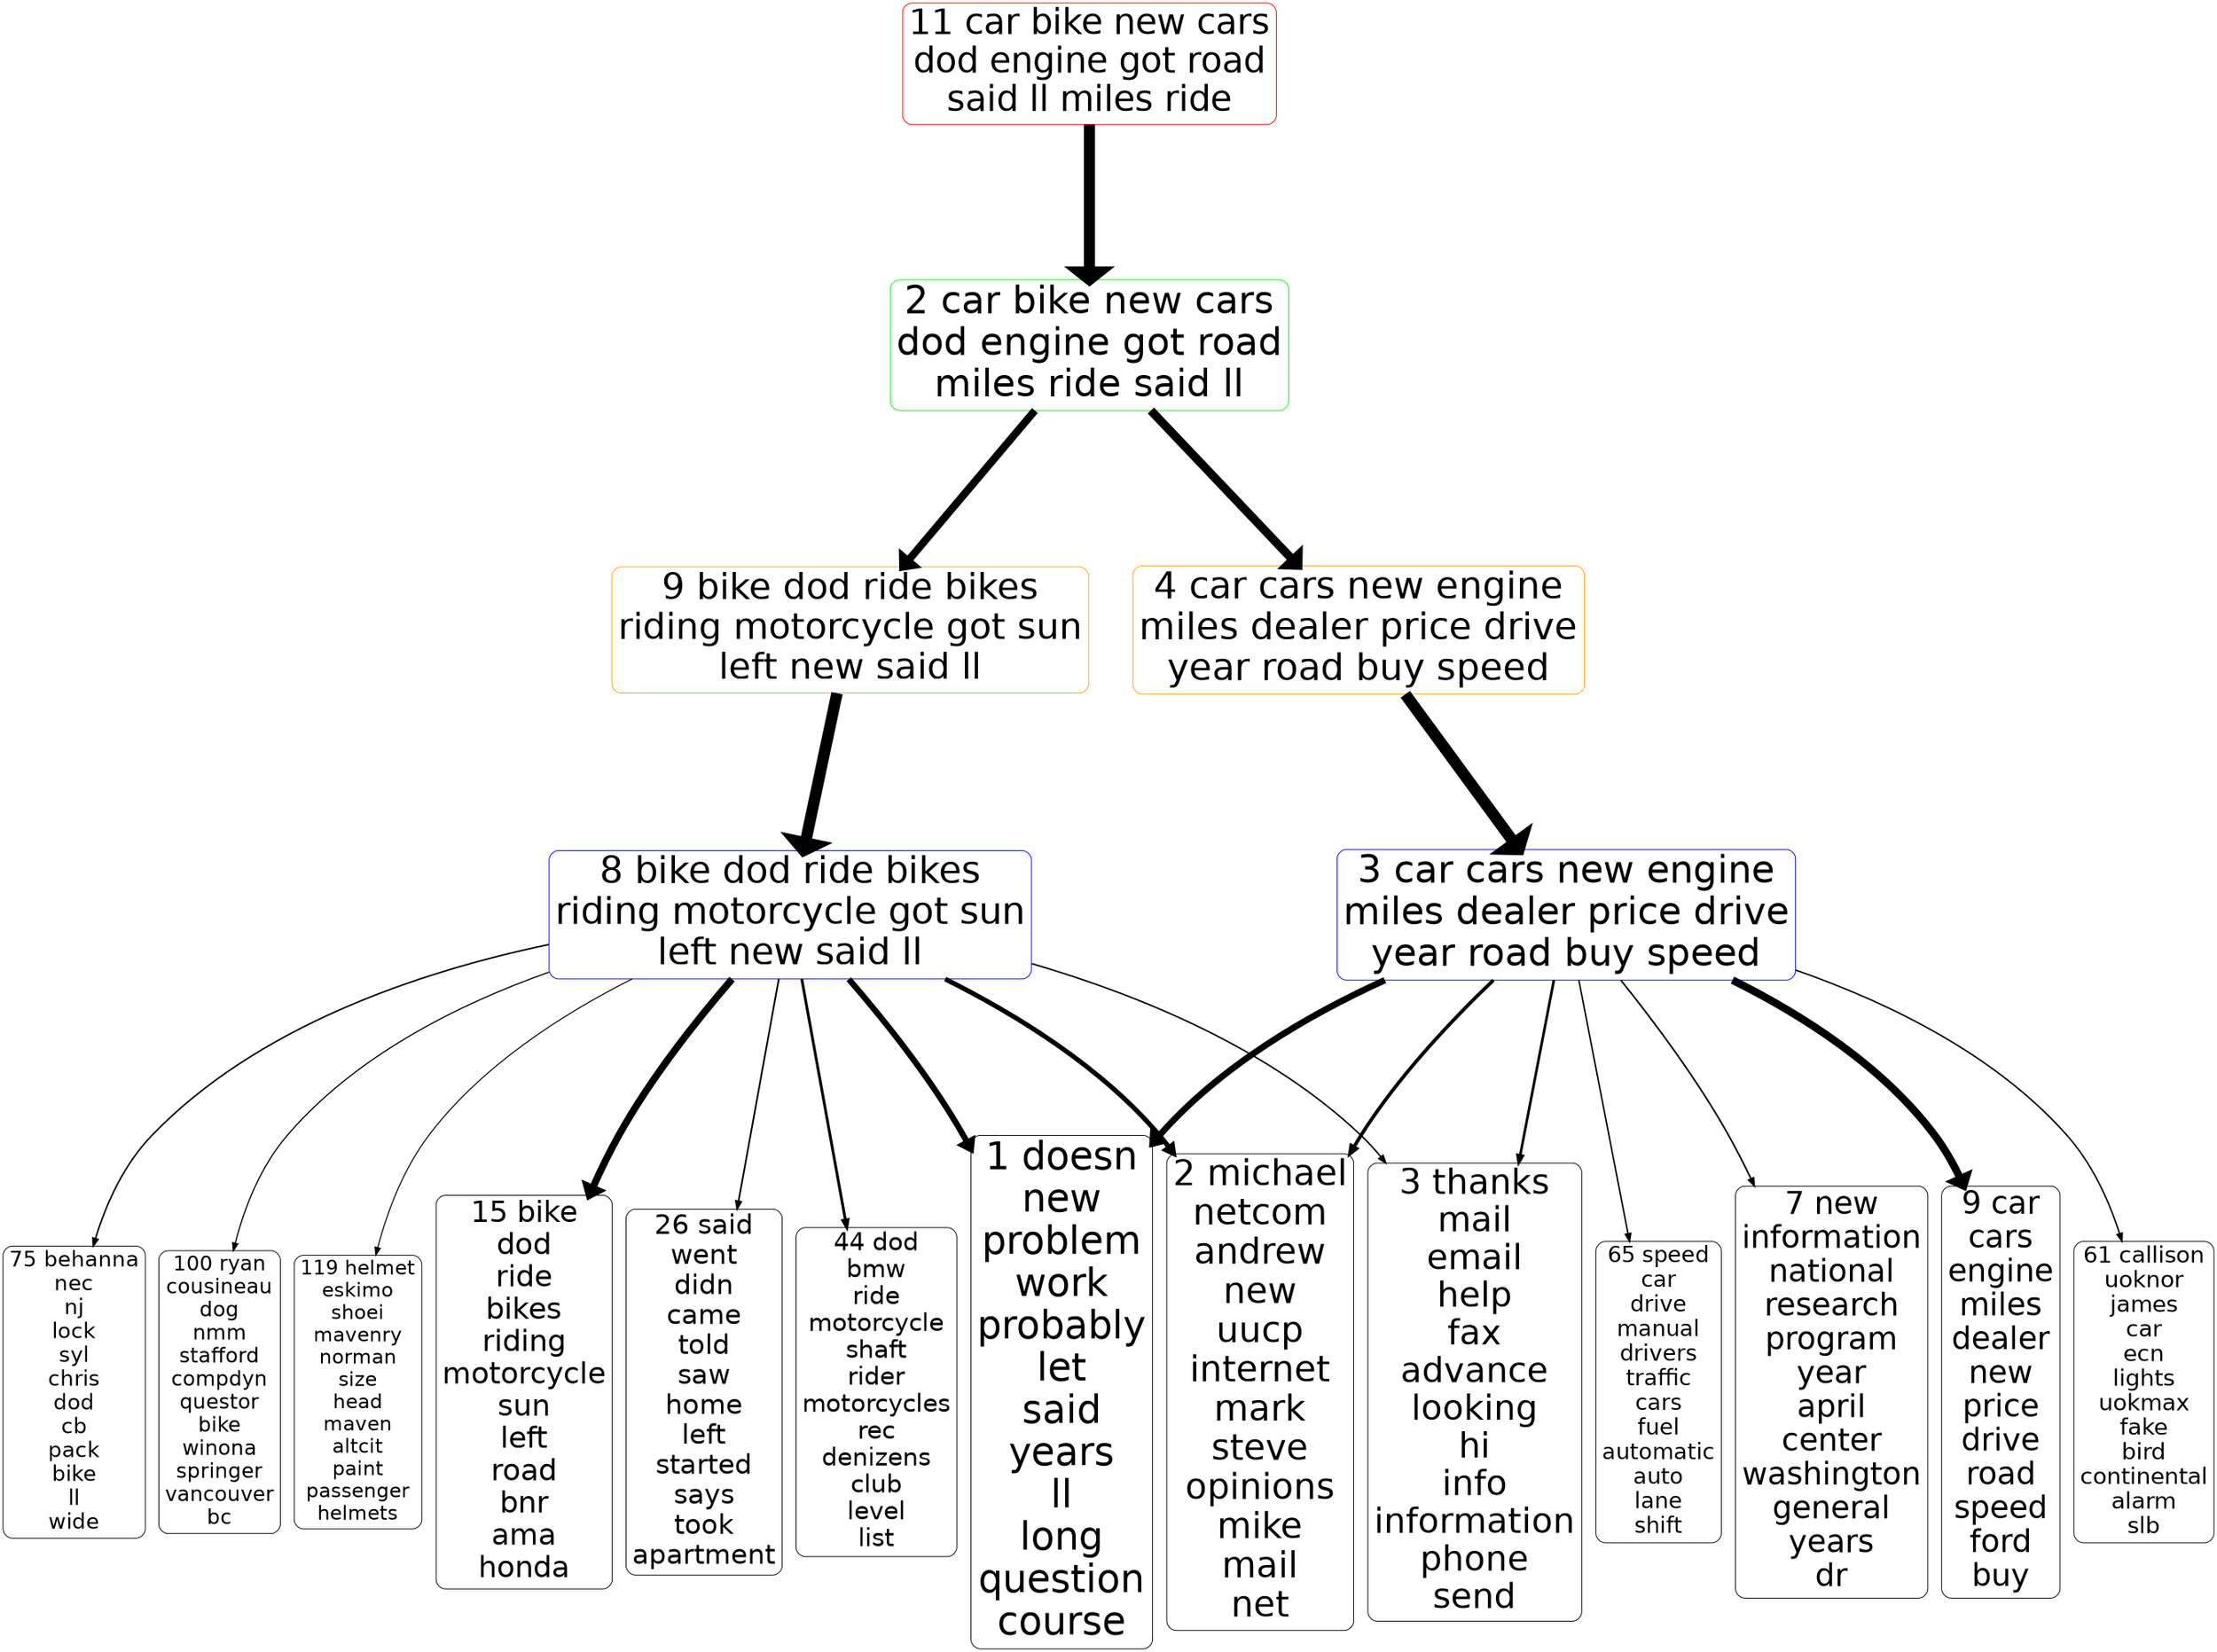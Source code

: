 digraph G {
size="18,18!";ranksep=4; ratio = auto; layers="1:2:3:4:5";
graph [fontname = "helvetica"];node [fontname = "helvetica"];edge [fontname = "helvetica"];ranksep=2.8;
"5_11" [ rank =5,fontsize =45.4491, shape=box, style="rounded", color=red, label="11 car bike new cars
dod engine got road
said ll miles ride"]
"5_11" -> "4_2" [penwidth=14.3684,dir=forward]
"4_2" [rank =6,fontsize =49.5216, shape=box, style="rounded", color=green,label="2 car bike new cars
dod engine got road
miles ride said ll"]
"4_2" [ rank =4,fontsize =49.5216, shape=box, style="rounded", color=green, label="2 car bike new cars
dod engine got road
miles ride said ll"]
"4_2" -> "3_4" [penwidth=11.1773,dir=forward]
"3_4" [rank =5,fontsize =48.3403, shape=box, style="rounded", color=orange,label="4 car cars new engine
miles dealer price drive
year road buy speed"]
"4_2" -> "3_9" [penwidth=9.9568,dir=forward]
"3_9" [rank =5,fontsize =47.1522, shape=box, style="rounded", color=orange,label="9 bike dod ride bikes
riding motorcycle got sun
left new said ll"]
"3_4" [ rank =3,fontsize =48.3403, shape=box, style="rounded", color=orange, label="4 car cars new engine
miles dealer price drive
year road buy speed"]
"3_4" -> "2_3" [penwidth=14.9536,dir=forward]
"2_3" [rank =4,fontsize =49.0955, shape=box, style="rounded", color=blue,label="3 car cars new engine
miles dealer price drive
year road buy speed"]
"2_3" [ rank =2,fontsize =49.0955, shape=box, style="rounded", color=blue, label="3 car cars new engine
miles dealer price drive
year road buy speed"]
"2_3" -> "1_1" [penwidth=8.3258,dir=forward]
"1_1" [rank =3,fontsize =50, shape=box, style="rounded", color=black,label="1 doesn
new
problem
work
probably
let
said
years
ll
long
question
course"]
"2_3" -> "1_2" [penwidth=4.5911,dir=forward]
"1_2" [rank =3,fontsize =46.1741, shape=box, style="rounded", color=black,label="2 michael
netcom
andrew
new
uucp
internet
mark
steve
opinions
mike
mail
net"]
"2_3" -> "1_3" [penwidth=3.3888,dir=forward]
"1_3" [rank =3,fontsize =44.9965, shape=box, style="rounded", color=black,label="3 thanks
mail
email
help
fax
advance
looking
hi
info
information
phone
send"]
"2_3" -> "1_7" [penwidth=2.0837,dir=forward]
"1_7" [rank =3,fontsize =40.4508, shape=box, style="rounded", color=black,label="7 new
information
national
research
program
year
april
center
washington
general
years
dr"]
"2_3" -> "1_9" [penwidth=9.9887,dir=forward]
"1_9" [rank =3,fontsize =40.0639, shape=box, style="rounded", color=black,label="9 car
cars
engine
miles
dealer
new
price
drive
road
speed
ford
buy"]
"2_3" -> "1_61" [penwidth=1.8797,dir=forward]
"1_61" [rank =3,fontsize =29.4344, shape=box, style="rounded", color=black,label="61 callison
uoknor
james
car
ecn
lights
uokmax
fake
bird
continental
alarm
slb"]
"2_3" -> "1_65" [penwidth=1.9152,dir=forward]
"1_65" [rank =3,fontsize =28.8508, shape=box, style="rounded", color=black,label="65 speed
car
drive
manual
drivers
traffic
cars
fuel
automatic
auto
lane
shift"]
"3_9" [ rank =3,fontsize =47.1522, shape=box, style="rounded", color=orange, label="9 bike dod ride bikes
riding motorcycle got sun
left new said ll"]
"3_9" -> "2_8" [penwidth=14.8659,dir=forward]
"2_8" [rank =4,fontsize =47.8012, shape=box, style="rounded", color=blue,label="8 bike dod ride bikes
riding motorcycle got sun
left new said ll"]
"2_8" [ rank =2,fontsize =47.8012, shape=box, style="rounded", color=blue, label="8 bike dod ride bikes
riding motorcycle got sun
left new said ll"]
"2_8" -> "1_1" [penwidth=7.7633,dir=forward]
"1_1" [rank =3,fontsize =50, shape=box, style="rounded", color=black,label="1 doesn
new
problem
work
probably
let
said
years
ll
long
question
course"]
"2_8" -> "1_2" [penwidth=6.1802,dir=forward]
"1_2" [rank =3,fontsize =46.1741, shape=box, style="rounded", color=black,label="2 michael
netcom
andrew
new
uucp
internet
mark
steve
opinions
mike
mail
net"]
"2_8" -> "1_3" [penwidth=1.9109,dir=forward]
"1_3" [rank =3,fontsize =44.9965, shape=box, style="rounded", color=black,label="3 thanks
mail
email
help
fax
advance
looking
hi
info
information
phone
send"]
"2_8" -> "1_15" [penwidth=9.2449,dir=forward]
"1_15" [rank =3,fontsize =38.2102, shape=box, style="rounded", color=black,label="15 bike
dod
ride
bikes
riding
motorcycle
sun
left
road
bnr
ama
honda"]
"2_8" -> "1_26" [penwidth=2.1836,dir=forward]
"1_26" [rank =3,fontsize =35.2628, shape=box, style="rounded", color=black,label="26 said
went
didn
came
told
saw
home
left
started
says
took
apartment"]
"2_8" -> "1_44" [penwidth=3.6203,dir=forward]
"1_44" [rank =3,fontsize =31.7562, shape=box, style="rounded", color=black,label="44 dod
bmw
ride
motorcycle
shaft
rider
motorcycles
rec
denizens
club
level
list"]
"2_8" -> "1_75" [penwidth=1.959,dir=forward]
"1_75" [rank =3,fontsize =28.2286, shape=box, style="rounded", color=black,label="75 behanna
nec
nj
lock
syl
chris
dod
cb
pack
bike
ll
wide"]
"2_8" -> "1_100" [penwidth=1.5081,dir=forward]
"1_100" [rank =3,fontsize =26.8906, shape=box, style="rounded", color=black,label="100 ryan
cousineau
dog
nmm
stafford
compdyn
questor
bike
winona
springer
vancouver
bc"]
"2_8" -> "1_119" [penwidth=1.3241,dir=forward]
"1_119" [rank =3,fontsize =26.1342, shape=box, style="rounded", color=black,label="119 helmet
eskimo
shoei
mavenry
norman
size
head
maven
altcit
paint
passenger
helmets"]
{rank=same; "1_1" "1_2" "1_3" "1_7" "1_9" "1_61" "1_65" "1_1" "1_2" "1_3" "1_15" "1_26" "1_44" "1_75" "1_100" "1_119"}{rank=same; "2_3" "2_3" "2_8" "2_8"}{rank=same; "3_4" "3_9" "3_4" "3_9"}{rank=same; "4_2" "4_2"}{rank=same; "5_11"}}